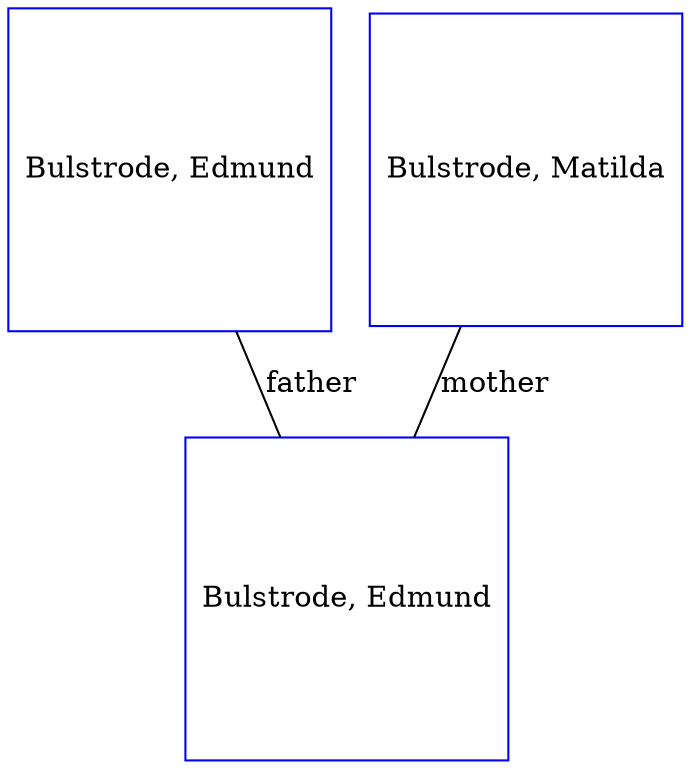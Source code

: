 digraph D {
    edge [dir=none];    node [shape=box];    "018907"   [label="Bulstrode, Edmund", shape=box, regular=1, color="blue"] ;
"018879"   [label="Bulstrode, Edmund", shape=box, regular=1, color="blue"] ;
"018880"   [label="Bulstrode, Matilda", shape=box, regular=1, color="blue"] ;
018907->018879 [label="father",arrowsize=0.0]; 
018880->018879 [label="mother",arrowsize=0.0]; 
}